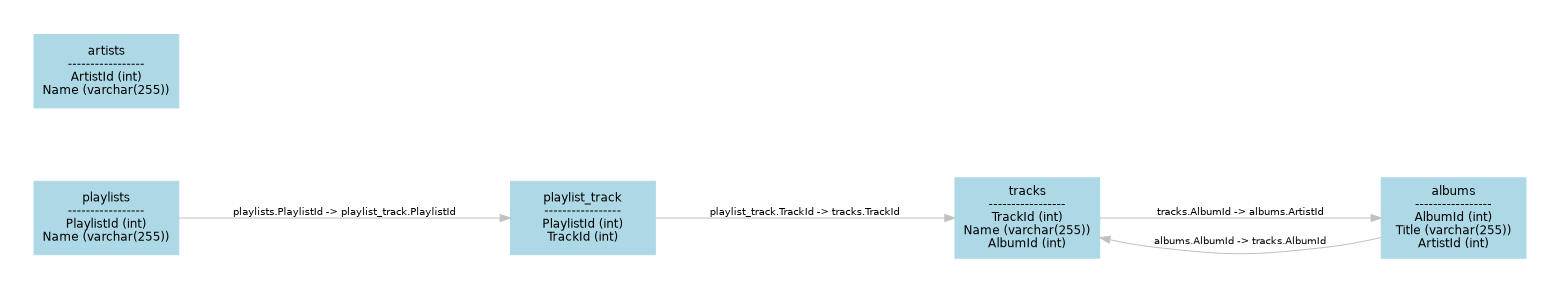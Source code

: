 digraph G {
	graph [size="10,10!", dpi=300, ranksep=1.5, nodesep=1.0, bb="0,0,1419,236.36",
		fontsize=10,
		margin=0.2,
		nodesep=1.0,
		rankdir=LR,
		ranksep=1.5
	];
	node [shape=record, style=filled, color=lightblue, fontcolor=black, fontsize=12, fontname=Helvetica, label="\N"];
	playlists	[color=lightblue,
		fontcolor=black,
		fontname=Helvetica,
		fontsize=12,
		height=1.0139,
		label="playlists\n-----------------\nPlaylistId (int)\nName (varchar(255))",
		pos="72,54.858",
		rects="0,18.858,144,90.858",
		shape=record,
		style=filled,
		width=2];
	playlist_track	[color=lightblue,
		fontcolor=black,
		fontname=Helvetica,
		fontsize=12,
		height=1.0139,
		label="playlist_track\n-----------------\nPlaylistId (int)\nTrackId (int)",
		pos="519.75,54.858",
		rects="447.75,18.858,591.75,90.858",
		shape=record,
		style=filled,
		width=2];
	playlists -> playlist_track	[color=gray,
		fontcolor=black,
		fontname=Helvetica,
		fontsize=10,
		label="playlists.PlaylistId -> playlist_track.PlaylistId",
		lp="295.88,60.858",
		pos="e,447.51,54.858 144.12,54.858 223.67,54.858 352.33,54.858 436.23,54.858",
		style=solid];
	tracks	[color=lightblue,
		fontcolor=black,
		fontname=Helvetica,
		fontsize=12,
		height=1.1146,
		label="tracks\n-----------------\nTrackId (int)\nName (varchar(255))\nAlbumId (int)",
		pos="943.5,54.858",
		rects="871.5,15.233,1015.5,94.483",
		shape=record,
		style=filled,
		width=2];
	playlist_track -> tracks	[color=gray,
		fontcolor=black,
		fontname=Helvetica,
		fontsize=10,
		label="playlist_track.TrackId -> tracks.TrackId",
		lp="731.62,60.858",
		pos="e,871.14,54.858 591.82,54.858 665.88,54.858 781.82,54.858 859.9,54.858",
		style=solid];
	albums	[color=lightblue,
		fontcolor=black,
		fontname=Helvetica,
		fontsize=12,
		height=1.1146,
		label="albums\n-----------------\nAlbumId (int)\nTitle (varchar(255))\nArtistId (int)",
		pos="1347,54.858",
		rects="1275,15.233,1419,94.483",
		shape=record,
		style=filled,
		width=2];
	tracks -> albums	[color=gray,
		fontcolor=black,
		fontname=Helvetica,
		fontsize=10,
		label="tracks.AlbumId -> albums.ArtistId",
		lp="1145.2,60.858",
		pos="e,1274.7,54.858 1015.8,54.858 1085.1,54.858 1190.3,54.858 1263.3,54.858",
		style=solid];
	albums -> tracks	[color=gray,
		fontcolor=black,
		fontname=Helvetica,
		fontsize=10,
		label="albums.AlbumId -> tracks.AlbumId",
		lp="1145.2,14.858",
		pos="e,1015.7,23.773 1274.8,23.773 1257.5,17.598 1238.9,12.041 1221,8.8576 1154.7,-2.9525 1135.8,-2.9525 1069.5,8.8576 1055.3,11.395 \
1040.5,15.439 1026.4,20.101",
		style=solid];
	artists	[color=lightblue,
		fontcolor=black,
		fontname=Helvetica,
		fontsize=12,
		height=1.0139,
		label="artists\n-----------------\nArtistId (int)\nName (varchar(255))",
		pos="72,199.86",
		rects="0,163.86,144,235.86",
		shape=record,
		style=filled,
		width=2];
}
